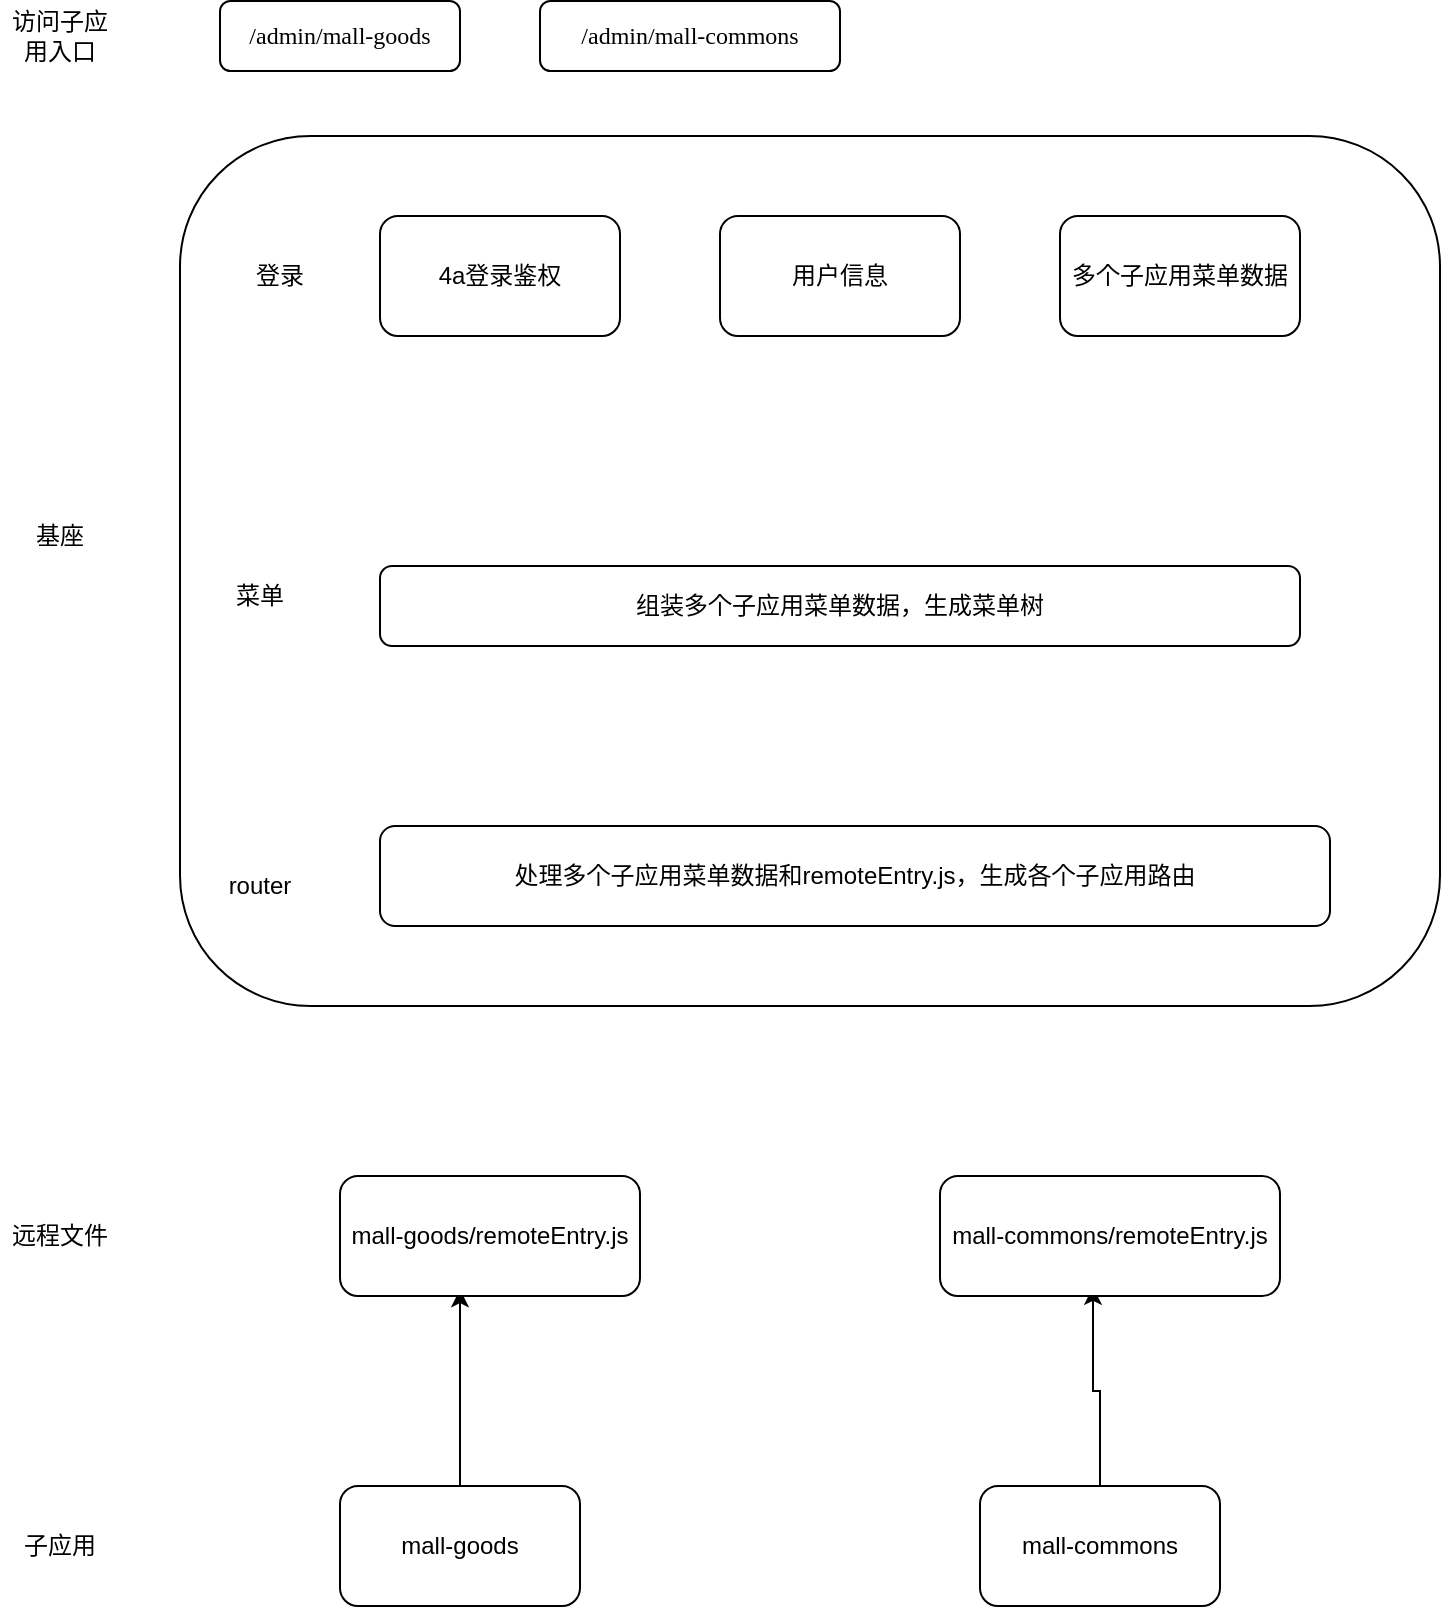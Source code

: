 <mxfile version="21.2.2" type="github">
  <diagram name="Page-1" id="8ce9d11a-91a2-4d17-14d8-a56ed91bf033">
    <mxGraphModel dx="1687" dy="899" grid="1" gridSize="10" guides="1" tooltips="1" connect="1" arrows="1" fold="1" page="1" pageScale="1" pageWidth="1700" pageHeight="1100" background="none" math="0" shadow="0">
      <root>
        <mxCell id="0" />
        <mxCell id="1" parent="0" />
        <mxCell id="17ea667e15c223fc-7" value="/admin/mall-goods" style="rounded=1;whiteSpace=wrap;html=1;shadow=0;labelBackgroundColor=none;strokeWidth=1;fontFamily=Verdana;fontSize=12;align=center;" parent="1" vertex="1">
          <mxGeometry x="240" y="107.5" width="120" height="35" as="geometry" />
        </mxCell>
        <mxCell id="ggBbCWUUncZNx9ftbmX3-1" value="子应用" style="text;html=1;strokeColor=none;fillColor=none;align=center;verticalAlign=middle;whiteSpace=wrap;rounded=0;" vertex="1" parent="1">
          <mxGeometry x="130" y="865" width="60" height="30" as="geometry" />
        </mxCell>
        <mxCell id="ggBbCWUUncZNx9ftbmX3-2" value="基座" style="text;html=1;strokeColor=none;fillColor=none;align=center;verticalAlign=middle;whiteSpace=wrap;rounded=0;" vertex="1" parent="1">
          <mxGeometry x="130" y="360" width="60" height="30" as="geometry" />
        </mxCell>
        <mxCell id="ggBbCWUUncZNx9ftbmX3-3" value="访问子应用入口" style="text;html=1;strokeColor=none;fillColor=none;align=center;verticalAlign=middle;whiteSpace=wrap;rounded=0;" vertex="1" parent="1">
          <mxGeometry x="130" y="110" width="60" height="30" as="geometry" />
        </mxCell>
        <mxCell id="ggBbCWUUncZNx9ftbmX3-4" value="/admin/mall-commons" style="rounded=1;whiteSpace=wrap;html=1;shadow=0;labelBackgroundColor=none;strokeWidth=1;fontFamily=Verdana;fontSize=12;align=center;" vertex="1" parent="1">
          <mxGeometry x="400" y="107.5" width="150" height="35" as="geometry" />
        </mxCell>
        <mxCell id="ggBbCWUUncZNx9ftbmX3-5" value="" style="rounded=1;whiteSpace=wrap;html=1;" vertex="1" parent="1">
          <mxGeometry x="220" y="175" width="630" height="435" as="geometry" />
        </mxCell>
        <mxCell id="ggBbCWUUncZNx9ftbmX3-7" value="菜单" style="text;html=1;strokeColor=none;fillColor=none;align=center;verticalAlign=middle;whiteSpace=wrap;rounded=0;" vertex="1" parent="1">
          <mxGeometry x="230" y="390" width="60" height="30" as="geometry" />
        </mxCell>
        <mxCell id="ggBbCWUUncZNx9ftbmX3-8" value="router" style="text;html=1;strokeColor=none;fillColor=none;align=center;verticalAlign=middle;whiteSpace=wrap;rounded=0;" vertex="1" parent="1">
          <mxGeometry x="230" y="535" width="60" height="30" as="geometry" />
        </mxCell>
        <mxCell id="ggBbCWUUncZNx9ftbmX3-11" value="登录" style="text;html=1;strokeColor=none;fillColor=none;align=center;verticalAlign=middle;whiteSpace=wrap;rounded=0;" vertex="1" parent="1">
          <mxGeometry x="240" y="230" width="60" height="30" as="geometry" />
        </mxCell>
        <mxCell id="ggBbCWUUncZNx9ftbmX3-12" value="4a登录鉴权" style="rounded=1;whiteSpace=wrap;html=1;" vertex="1" parent="1">
          <mxGeometry x="320" y="215" width="120" height="60" as="geometry" />
        </mxCell>
        <mxCell id="ggBbCWUUncZNx9ftbmX3-13" value="组装多个子应用菜单数据，生成菜单树" style="rounded=1;whiteSpace=wrap;html=1;" vertex="1" parent="1">
          <mxGeometry x="320" y="390" width="460" height="40" as="geometry" />
        </mxCell>
        <mxCell id="ggBbCWUUncZNx9ftbmX3-14" value="用户信息" style="rounded=1;whiteSpace=wrap;html=1;" vertex="1" parent="1">
          <mxGeometry x="490" y="215" width="120" height="60" as="geometry" />
        </mxCell>
        <mxCell id="ggBbCWUUncZNx9ftbmX3-15" value="多个子应用菜单数据" style="rounded=1;whiteSpace=wrap;html=1;" vertex="1" parent="1">
          <mxGeometry x="660" y="215" width="120" height="60" as="geometry" />
        </mxCell>
        <mxCell id="ggBbCWUUncZNx9ftbmX3-34" value="" style="edgeStyle=orthogonalEdgeStyle;rounded=0;orthogonalLoop=1;jettySize=auto;html=1;entryX=0.4;entryY=0.943;entryDx=0;entryDy=0;entryPerimeter=0;" edge="1" parent="1" source="ggBbCWUUncZNx9ftbmX3-16" target="ggBbCWUUncZNx9ftbmX3-21">
          <mxGeometry relative="1" as="geometry" />
        </mxCell>
        <mxCell id="ggBbCWUUncZNx9ftbmX3-16" value="mall-goods" style="rounded=1;whiteSpace=wrap;html=1;" vertex="1" parent="1">
          <mxGeometry x="300" y="850" width="120" height="60" as="geometry" />
        </mxCell>
        <mxCell id="ggBbCWUUncZNx9ftbmX3-35" value="" style="edgeStyle=orthogonalEdgeStyle;rounded=0;orthogonalLoop=1;jettySize=auto;html=1;entryX=0.45;entryY=0.924;entryDx=0;entryDy=0;entryPerimeter=0;" edge="1" parent="1" source="ggBbCWUUncZNx9ftbmX3-17" target="ggBbCWUUncZNx9ftbmX3-22">
          <mxGeometry relative="1" as="geometry">
            <mxPoint x="680" y="760" as="targetPoint" />
          </mxGeometry>
        </mxCell>
        <mxCell id="ggBbCWUUncZNx9ftbmX3-17" value="mall-commons" style="rounded=1;whiteSpace=wrap;html=1;" vertex="1" parent="1">
          <mxGeometry x="620" y="850" width="120" height="60" as="geometry" />
        </mxCell>
        <mxCell id="ggBbCWUUncZNx9ftbmX3-19" value="远程文件" style="text;html=1;strokeColor=none;fillColor=none;align=center;verticalAlign=middle;whiteSpace=wrap;rounded=0;" vertex="1" parent="1">
          <mxGeometry x="130" y="710" width="60" height="30" as="geometry" />
        </mxCell>
        <mxCell id="ggBbCWUUncZNx9ftbmX3-21" value="mall-goods/remoteEntry.js" style="rounded=1;whiteSpace=wrap;html=1;" vertex="1" parent="1">
          <mxGeometry x="300" y="695" width="150" height="60" as="geometry" />
        </mxCell>
        <mxCell id="ggBbCWUUncZNx9ftbmX3-22" value="mall-commons/remoteEntry.js" style="rounded=1;whiteSpace=wrap;html=1;" vertex="1" parent="1">
          <mxGeometry x="600" y="695" width="170" height="60" as="geometry" />
        </mxCell>
        <mxCell id="ggBbCWUUncZNx9ftbmX3-32" value="处理多个子应用菜单数据和remoteEntry.js，生成各个子应用路由" style="rounded=1;whiteSpace=wrap;html=1;" vertex="1" parent="1">
          <mxGeometry x="320" y="520" width="475" height="50" as="geometry" />
        </mxCell>
      </root>
    </mxGraphModel>
  </diagram>
</mxfile>
